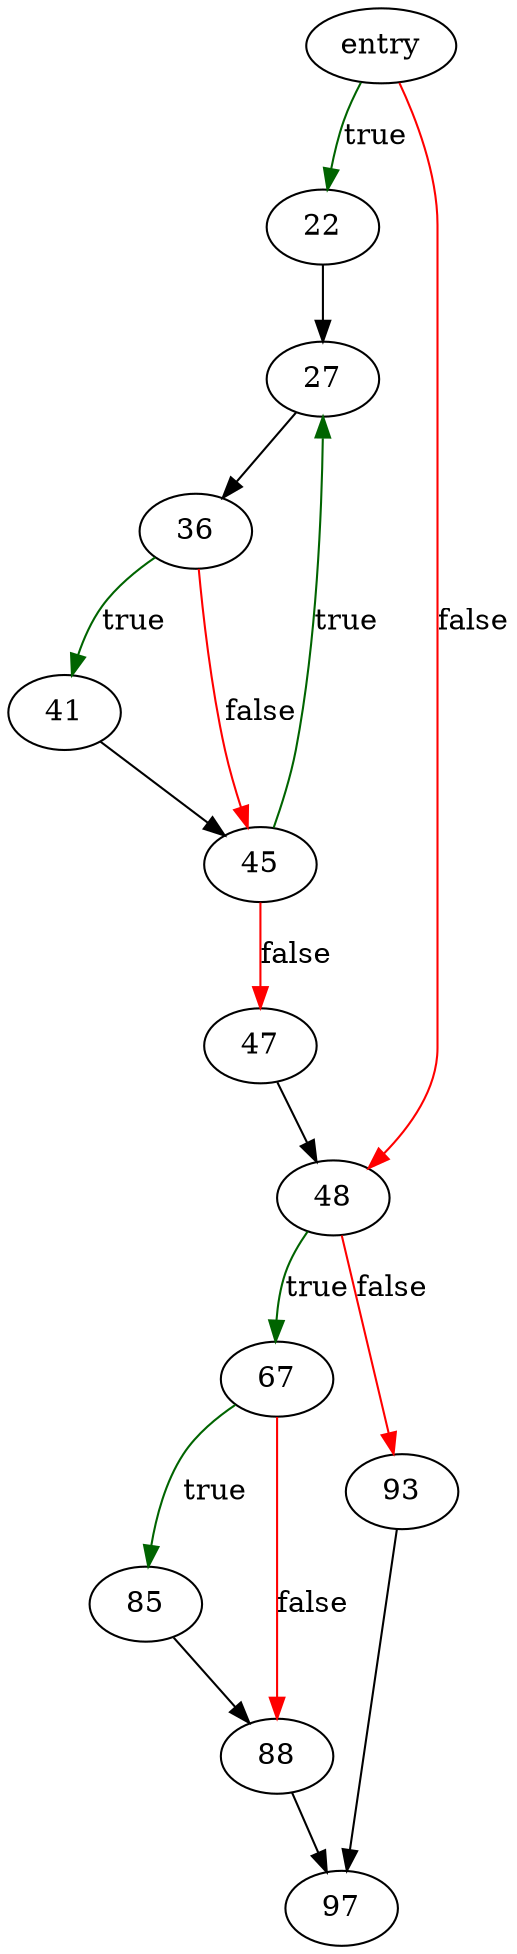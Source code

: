 digraph "btreeParseCellPtrIndex" {
	// Node definitions.
	3 [label=entry];
	22;
	27;
	36;
	41;
	45;
	47;
	48;
	67;
	85;
	88;
	93;
	97;

	// Edge definitions.
	3 -> 22 [
		color=darkgreen
		label=true
	];
	3 -> 48 [
		color=red
		label=false
	];
	22 -> 27;
	27 -> 36;
	36 -> 41 [
		color=darkgreen
		label=true
	];
	36 -> 45 [
		color=red
		label=false
	];
	41 -> 45;
	45 -> 27 [
		color=darkgreen
		label=true
	];
	45 -> 47 [
		color=red
		label=false
	];
	47 -> 48;
	48 -> 67 [
		color=darkgreen
		label=true
	];
	48 -> 93 [
		color=red
		label=false
	];
	67 -> 85 [
		color=darkgreen
		label=true
	];
	67 -> 88 [
		color=red
		label=false
	];
	85 -> 88;
	88 -> 97;
	93 -> 97;
}